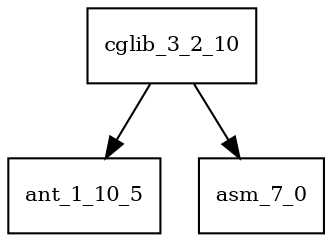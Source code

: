 digraph cglib_3_2_10_dependencies {
  node [shape = box, fontsize=10.0];
  cglib_3_2_10 -> ant_1_10_5;
  cglib_3_2_10 -> asm_7_0;
}
